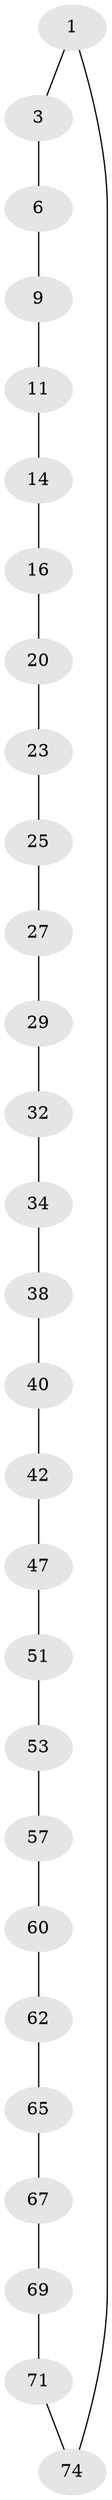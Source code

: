 // original degree distribution, {2: 1.0}
// Generated by graph-tools (version 1.1) at 2025/20/03/04/25 18:20:10]
// undirected, 28 vertices, 28 edges
graph export_dot {
graph [start="1"]
  node [color=gray90,style=filled];
  1 [super="+2"];
  3 [super="+4"];
  6 [super="+7"];
  9 [super="+10"];
  11 [super="+12"];
  14 [super="+15"];
  16 [super="+17"];
  20 [super="+21"];
  23 [super="+24"];
  25 [super="+26"];
  27 [super="+28"];
  29 [super="+30"];
  32 [super="+33"];
  34 [super="+35"];
  38 [super="+39"];
  40 [super="+41"];
  42 [super="+43"];
  47 [super="+48"];
  51 [super="+52"];
  53 [super="+54"];
  57 [super="+58"];
  60 [super="+61"];
  62 [super="+63"];
  65 [super="+66"];
  67 [super="+68"];
  69 [super="+70"];
  71 [super="+72"];
  74 [super="+75"];
  1 -- 74;
  1 -- 3;
  3 -- 6;
  6 -- 9;
  9 -- 11;
  11 -- 14;
  14 -- 16;
  16 -- 20;
  20 -- 23;
  23 -- 25;
  25 -- 27;
  27 -- 29;
  29 -- 32;
  32 -- 34;
  34 -- 38;
  38 -- 40;
  40 -- 42;
  42 -- 47;
  47 -- 51;
  51 -- 53;
  53 -- 57;
  57 -- 60;
  60 -- 62;
  62 -- 65;
  65 -- 67;
  67 -- 69;
  69 -- 71;
  71 -- 74;
}
